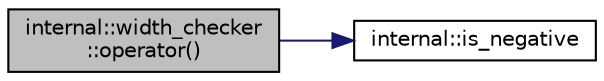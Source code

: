 digraph "internal::width_checker::operator()"
{
  edge [fontname="Helvetica",fontsize="10",labelfontname="Helvetica",labelfontsize="10"];
  node [fontname="Helvetica",fontsize="10",shape=record];
  rankdir="LR";
  Node1 [label="internal::width_checker\l::operator()",height=0.2,width=0.4,color="black", fillcolor="grey75", style="filled" fontcolor="black"];
  Node1 -> Node2 [color="midnightblue",fontsize="10",style="solid",fontname="Helvetica"];
  Node2 [label="internal::is_negative",height=0.2,width=0.4,color="black", fillcolor="white", style="filled",URL="$namespaceinternal.html#aa00077c2110a0a398515e1da90b99fa7"];
}
